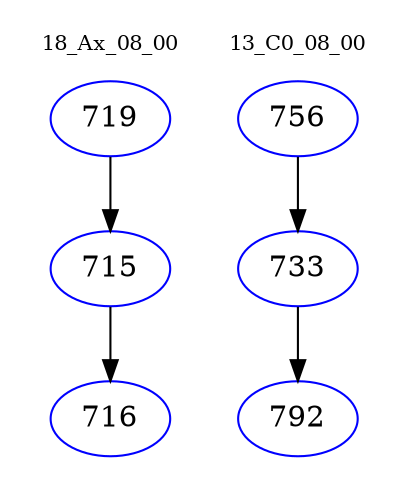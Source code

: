 digraph{
subgraph cluster_0 {
color = white
label = "18_Ax_08_00";
fontsize=10;
T0_719 [label="719", color="blue"]
T0_719 -> T0_715 [color="black"]
T0_715 [label="715", color="blue"]
T0_715 -> T0_716 [color="black"]
T0_716 [label="716", color="blue"]
}
subgraph cluster_1 {
color = white
label = "13_C0_08_00";
fontsize=10;
T1_756 [label="756", color="blue"]
T1_756 -> T1_733 [color="black"]
T1_733 [label="733", color="blue"]
T1_733 -> T1_792 [color="black"]
T1_792 [label="792", color="blue"]
}
}

